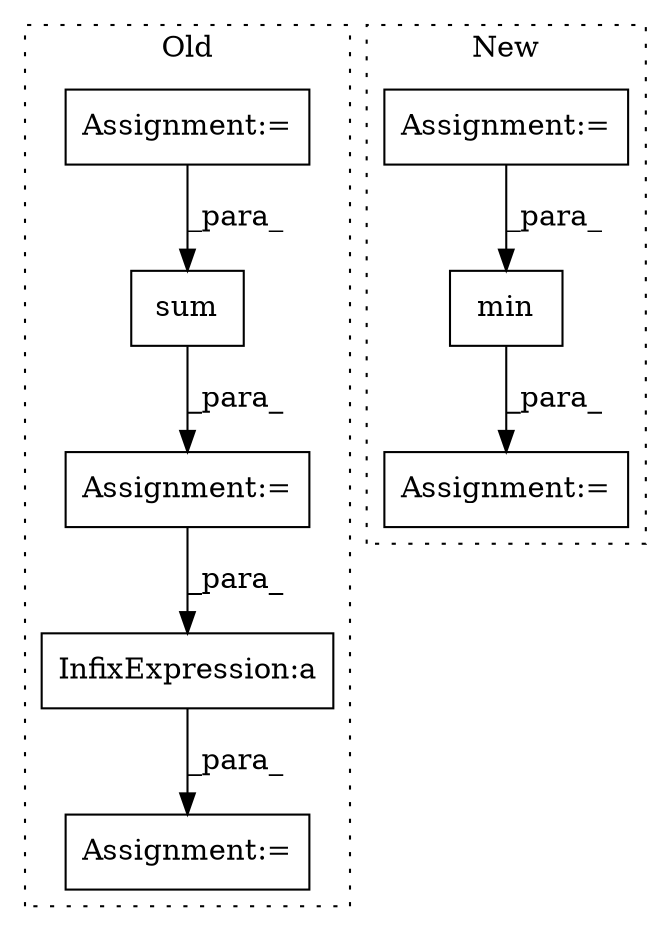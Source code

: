 digraph G {
subgraph cluster0 {
1 [label="sum" a="32" s="9730,9741" l="4,1" shape="box"];
4 [label="Assignment:=" a="7" s="9689" l="2" shape="box"];
6 [label="Assignment:=" a="7" s="9752" l="2" shape="box"];
7 [label="InfixExpression:a" a="27" s="9778" l="3" shape="box"];
8 [label="Assignment:=" a="7" s="9712" l="1" shape="box"];
label = "Old";
style="dotted";
}
subgraph cluster1 {
2 [label="min" a="32" s="9840,9845" l="4,1" shape="box"];
3 [label="Assignment:=" a="7" s="9905" l="1" shape="box"];
5 [label="Assignment:=" a="7" s="9770" l="2" shape="box"];
label = "New";
style="dotted";
}
1 -> 8 [label="_para_"];
2 -> 3 [label="_para_"];
4 -> 1 [label="_para_"];
5 -> 2 [label="_para_"];
7 -> 6 [label="_para_"];
8 -> 7 [label="_para_"];
}
